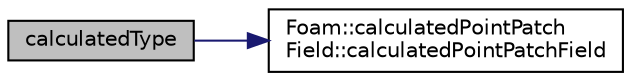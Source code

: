 digraph "calculatedType"
{
  bgcolor="transparent";
  edge [fontname="Helvetica",fontsize="10",labelfontname="Helvetica",labelfontsize="10"];
  node [fontname="Helvetica",fontsize="10",shape=record];
  rankdir="LR";
  Node1 [label="calculatedType",height=0.2,width=0.4,color="black", fillcolor="grey75", style="filled", fontcolor="black"];
  Node1 -> Node2 [color="midnightblue",fontsize="10",style="solid",fontname="Helvetica"];
  Node2 [label="Foam::calculatedPointPatch\lField::calculatedPointPatchField",height=0.2,width=0.4,color="black",URL="$a00195.html#aaf9ef1d07e71d526a21bb1cb9d628ec9",tooltip="Construct from patch and internal field. "];
}
